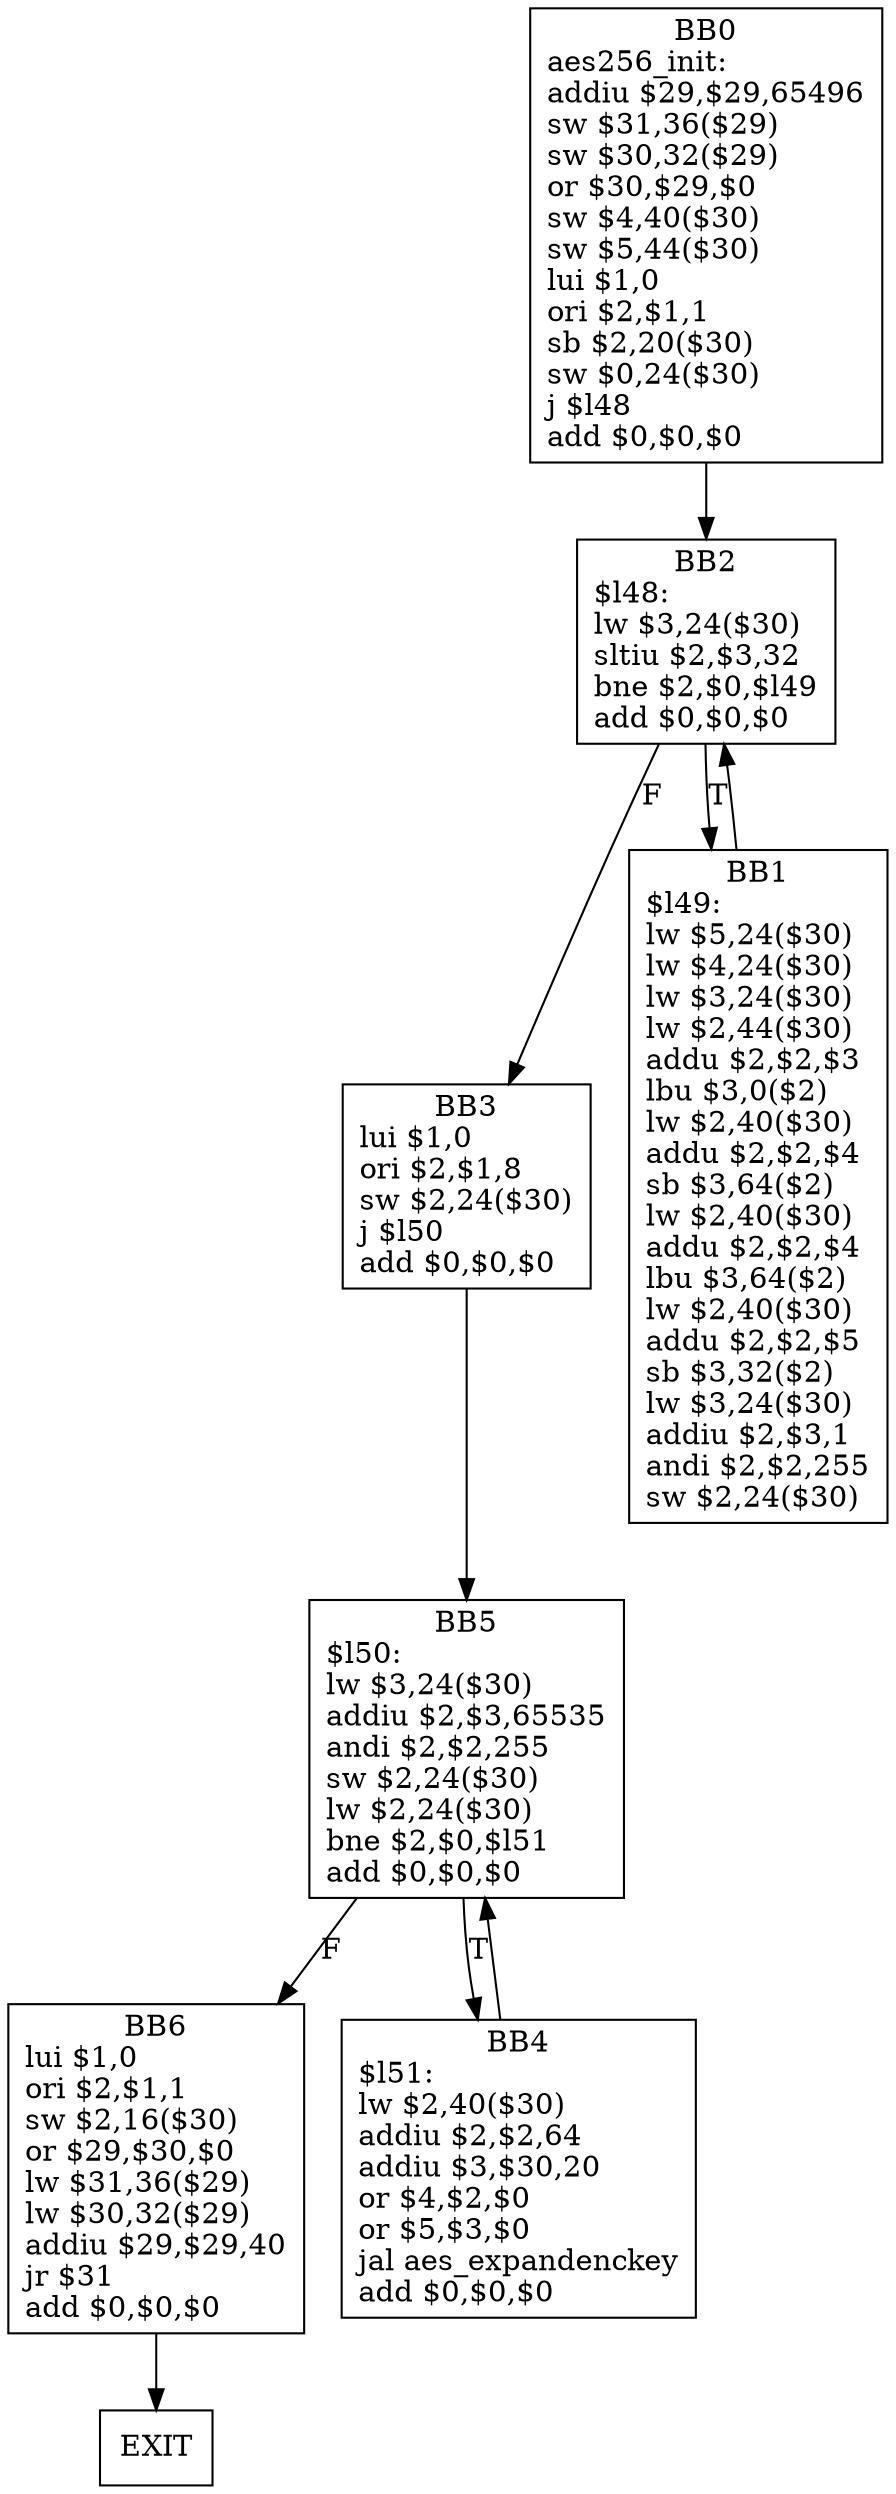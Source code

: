 digraph G1 {
node [shape = box];
BB0 [label = "BB0\naes256_init:\laddiu $29,$29,65496\lsw $31,36($29)\lsw $30,32($29)\lor $30,$29,$0\lsw $4,40($30)\lsw $5,44($30)\llui $1,0\lori $2,$1,1\lsb $2,20($30)\lsw $0,24($30)\lj $l48\ladd $0,$0,$0\l"] ;
BB0 -> BB2 [style = filled, label = ""];
BB2 [label = "BB2\n$l48:\llw $3,24($30)\lsltiu $2,$3,32\lbne $2,$0,$l49\ladd $0,$0,$0\l"] ;
BB2 -> BB3 [style = filled, label = "F"];
BB2 -> BB1[style = filled, label = "T"];
BB3 [label = "BB3\nlui $1,0\lori $2,$1,8\lsw $2,24($30)\lj $l50\ladd $0,$0,$0\l"] ;
BB3 -> BB5 [style = filled, label = ""];
BB5 [label = "BB5\n$l50:\llw $3,24($30)\laddiu $2,$3,65535\landi $2,$2,255\lsw $2,24($30)\llw $2,24($30)\lbne $2,$0,$l51\ladd $0,$0,$0\l"] ;
BB5 -> BB6 [style = filled, label = "F"];
BB5 -> BB4[style = filled, label = "T"];
BB6 [label = "BB6\nlui $1,0\lori $2,$1,1\lsw $2,16($30)\lor $29,$30,$0\llw $31,36($29)\llw $30,32($29)\laddiu $29,$29,40\ljr $31\ladd $0,$0,$0\l"] ;
BB6 -> EXIT  [style = filled, label = ""];
BB4 [label = "BB4\n$l51:\llw $2,40($30)\laddiu $2,$2,64\laddiu $3,$30,20\lor $4,$2,$0\lor $5,$3,$0\ljal aes_expandenckey\ladd $0,$0,$0\l"] ;
BB4 -> BB5 [style = filled, label = ""];
BB1 [label = "BB1\n$l49:\llw $5,24($30)\llw $4,24($30)\llw $3,24($30)\llw $2,44($30)\laddu $2,$2,$3\llbu $3,0($2)\llw $2,40($30)\laddu $2,$2,$4\lsb $3,64($2)\llw $2,40($30)\laddu $2,$2,$4\llbu $3,64($2)\llw $2,40($30)\laddu $2,$2,$5\lsb $3,32($2)\llw $3,24($30)\laddiu $2,$3,1\landi $2,$2,255\lsw $2,24($30)\l"] ;
BB1 -> BB2 [style = filled, label = ""];
}
